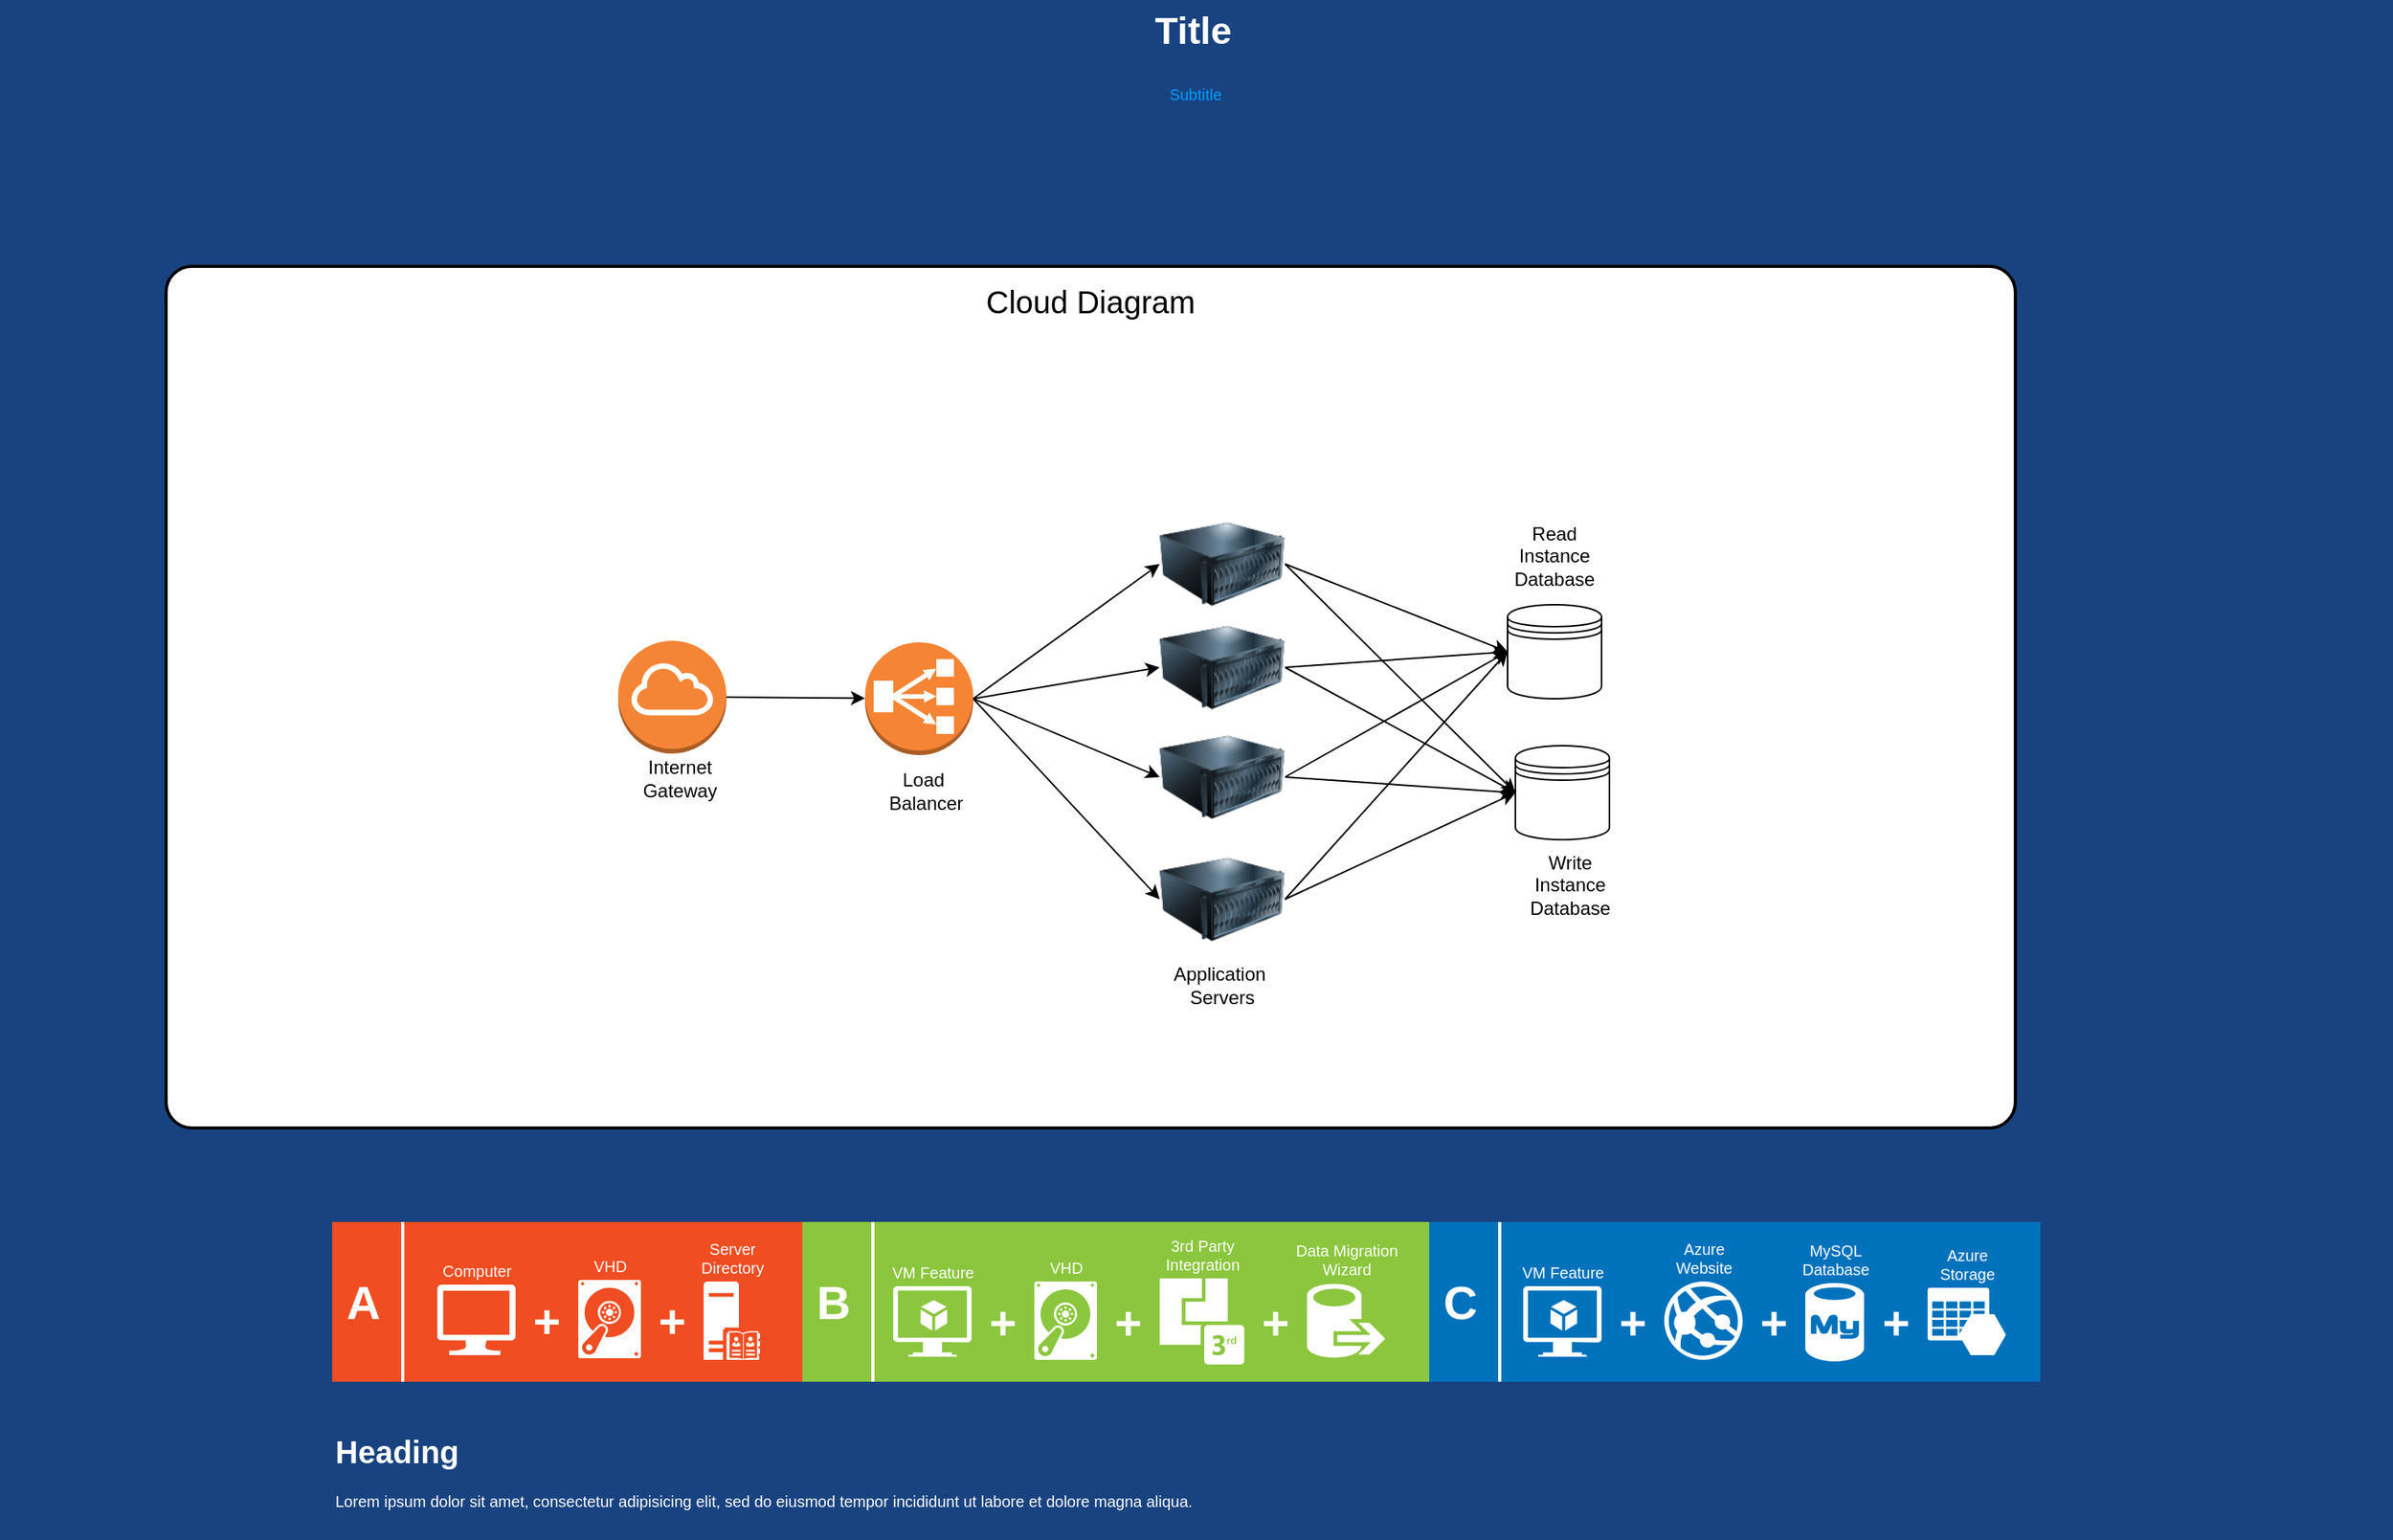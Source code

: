 <mxfile version="21.3.2" type="github">
  <diagram name="Page-1" id="7a6c530e-6e37-e111-ec74-82921da8cc10">
    <mxGraphModel dx="1588" dy="842" grid="1" gridSize="10" guides="1" tooltips="1" connect="1" arrows="1" fold="1" page="1" pageScale="1.5" pageWidth="1169" pageHeight="826" background="#184380" math="0" shadow="0">
      <root>
        <mxCell id="0" style=";html=1;" />
        <mxCell id="1" style=";html=1;" parent="0" />
        <mxCell id="23046e2b9bb16c14-116" value="Cloud Diagram&lt;br&gt;" style="whiteSpace=wrap;html=1;rounded=1;shadow=0;strokeWidth=2;fontSize=20;align=center;arcSize=3;verticalAlign=top;spacingTop=4;" parent="1" vertex="1">
          <mxGeometry x="220" y="210" width="1180" height="550" as="geometry" />
        </mxCell>
        <mxCell id="23046e2b9bb16c14-84" value="" style="rounded=0;whiteSpace=wrap;html=1;shadow=0;strokeWidth=2;fillColor=#F04D22;fontSize=12;fontColor=#FFFFFF;align=center;strokeColor=none;arcSize=6;verticalAlign=top;" parent="1" vertex="1">
          <mxGeometry x="326" y="820" width="300" height="102" as="geometry" />
        </mxCell>
        <mxCell id="23046e2b9bb16c14-85" value="" style="rounded=0;whiteSpace=wrap;html=1;shadow=0;strokeWidth=2;fillColor=#8BC63E;fontSize=12;fontColor=#FFFFFF;align=center;strokeColor=none;arcSize=6;verticalAlign=top;" parent="1" vertex="1">
          <mxGeometry x="626" y="820" width="400" height="102" as="geometry" />
        </mxCell>
        <mxCell id="23046e2b9bb16c14-86" value="" style="rounded=0;whiteSpace=wrap;html=1;shadow=0;strokeWidth=2;fillColor=#0072BC;fontSize=12;fontColor=#FFFFFF;align=center;strokeColor=none;arcSize=3;verticalAlign=top;" parent="1" vertex="1">
          <mxGeometry x="1026" y="820" width="390" height="102" as="geometry" />
        </mxCell>
        <mxCell id="23046e2b9bb16c14-87" value="A" style="text;html=1;strokeColor=none;fillColor=none;align=center;verticalAlign=middle;whiteSpace=wrap;rounded=1;shadow=0;fontSize=30;fontColor=#FFFFFF;fontStyle=1" parent="1" vertex="1">
          <mxGeometry x="326" y="853" width="40" height="35" as="geometry" />
        </mxCell>
        <mxCell id="23046e2b9bb16c14-88" value="B" style="text;html=1;strokeColor=none;fillColor=none;align=center;verticalAlign=middle;whiteSpace=wrap;rounded=1;shadow=0;fontSize=30;fontColor=#FFFFFF;fontStyle=1" parent="1" vertex="1">
          <mxGeometry x="626" y="853" width="40" height="35" as="geometry" />
        </mxCell>
        <mxCell id="23046e2b9bb16c14-89" value="C" style="text;html=1;strokeColor=none;fillColor=none;align=center;verticalAlign=middle;whiteSpace=wrap;rounded=1;shadow=0;fontSize=30;fontColor=#FFFFFF;fontStyle=1" parent="1" vertex="1">
          <mxGeometry x="1026" y="853" width="40" height="35" as="geometry" />
        </mxCell>
        <mxCell id="23046e2b9bb16c14-90" value="Computer" style="verticalLabelPosition=top;html=1;verticalAlign=bottom;strokeColor=none;fillColor=#FFFFFF;shape=mxgraph.azure.computer;rounded=0;shadow=0;fontSize=10;fontColor=#FFFFFF;align=center;labelPosition=center;" parent="1" vertex="1">
          <mxGeometry x="393" y="860" width="50" height="45" as="geometry" />
        </mxCell>
        <mxCell id="23046e2b9bb16c14-91" value="VHD" style="shadow=0;html=1;strokeColor=none;fillColor=#FFFFFF;labelPosition=center;verticalLabelPosition=top;verticalAlign=bottom;shape=mxgraph.azure.vhd;rounded=0;fontSize=10;fontColor=#FFFFFF;align=center;" parent="1" vertex="1">
          <mxGeometry x="483" y="857" width="40" height="50" as="geometry" />
        </mxCell>
        <mxCell id="23046e2b9bb16c14-92" value="+" style="text;html=1;strokeColor=none;fillColor=none;align=center;verticalAlign=middle;whiteSpace=wrap;rounded=1;shadow=0;fontSize=30;fontColor=#FFFFFF;fontStyle=1" parent="1" vertex="1">
          <mxGeometry x="443" y="865" width="40" height="35" as="geometry" />
        </mxCell>
        <mxCell id="23046e2b9bb16c14-93" value="+" style="text;html=1;strokeColor=none;fillColor=none;align=center;verticalAlign=middle;whiteSpace=wrap;rounded=1;shadow=0;fontSize=30;fontColor=#FFFFFF;fontStyle=1" parent="1" vertex="1">
          <mxGeometry x="523" y="865" width="40" height="35" as="geometry" />
        </mxCell>
        <mxCell id="23046e2b9bb16c14-94" value="Server&lt;div&gt;Directory&lt;/div&gt;" style="shadow=0;html=1;strokeColor=none;shape=mxgraph.mscae.enterprise.server_directory;fillColor=#FFFFFF;rounded=0;fontSize=10;fontColor=#FFFFFF;align=center;verticalAlign=bottom;labelPosition=center;verticalLabelPosition=top;" parent="1" vertex="1">
          <mxGeometry x="563" y="858" width="36" height="50" as="geometry" />
        </mxCell>
        <mxCell id="23046e2b9bb16c14-95" value="VM Feature" style="shadow=0;html=1;strokeColor=none;fillColor=#FFFFFF;labelPosition=center;verticalLabelPosition=top;verticalAlign=bottom;shape=mxgraph.azure.virtual_machine_feature;rounded=0;fontSize=10;fontColor=#FFFFFF;align=center;" parent="1" vertex="1">
          <mxGeometry x="684" y="861" width="50" height="45" as="geometry" />
        </mxCell>
        <mxCell id="23046e2b9bb16c14-96" value="+" style="text;html=1;strokeColor=none;fillColor=none;align=center;verticalAlign=middle;whiteSpace=wrap;rounded=1;shadow=0;fontSize=30;fontColor=#FFFFFF;fontStyle=1" parent="1" vertex="1">
          <mxGeometry x="734" y="866" width="40" height="35" as="geometry" />
        </mxCell>
        <mxCell id="23046e2b9bb16c14-97" value="VHD" style="shadow=0;html=1;strokeColor=none;fillColor=#FFFFFF;labelPosition=center;verticalLabelPosition=top;verticalAlign=bottom;shape=mxgraph.azure.vhd;rounded=0;fontSize=10;fontColor=#FFFFFF;align=center;" parent="1" vertex="1">
          <mxGeometry x="774" y="858" width="40" height="50" as="geometry" />
        </mxCell>
        <mxCell id="23046e2b9bb16c14-98" value="3rd Party&lt;div&gt;Integration&lt;/div&gt;" style="shadow=0;html=1;strokeColor=none;fillColor=#FFFFFF;labelPosition=center;verticalLabelPosition=top;verticalAlign=bottom;shape=mxgraph.office.communications.3rd_party_integration;rounded=0;fontSize=10;fontColor=#FFFFFF;align=center;" parent="1" vertex="1">
          <mxGeometry x="854" y="856" width="54" height="55" as="geometry" />
        </mxCell>
        <mxCell id="23046e2b9bb16c14-99" value="+" style="text;html=1;strokeColor=none;fillColor=none;align=center;verticalAlign=middle;whiteSpace=wrap;rounded=1;shadow=0;fontSize=30;fontColor=#FFFFFF;fontStyle=1" parent="1" vertex="1">
          <mxGeometry x="814" y="866" width="40" height="35" as="geometry" />
        </mxCell>
        <mxCell id="23046e2b9bb16c14-100" value="+" style="text;html=1;strokeColor=none;fillColor=none;align=center;verticalAlign=middle;whiteSpace=wrap;rounded=1;shadow=0;fontSize=30;fontColor=#FFFFFF;fontStyle=1" parent="1" vertex="1">
          <mxGeometry x="908" y="866" width="40" height="35" as="geometry" />
        </mxCell>
        <mxCell id="23046e2b9bb16c14-101" value="Data Migration&lt;div&gt;Wizard&lt;/div&gt;" style="shadow=0;html=1;strokeColor=none;shape=mxgraph.mscae.intune.data_migration_wizard;fillColor=#FFFFFF;rounded=0;fontSize=10;fontColor=#FFFFFF;align=center;verticalAlign=bottom;labelPosition=center;verticalLabelPosition=top;" parent="1" vertex="1">
          <mxGeometry x="948" y="859" width="50" height="48" as="geometry" />
        </mxCell>
        <mxCell id="23046e2b9bb16c14-102" value="VM Feature" style="shadow=0;html=1;strokeColor=none;fillColor=#FFFFFF;labelPosition=center;verticalLabelPosition=top;verticalAlign=bottom;shape=mxgraph.azure.virtual_machine_feature;rounded=0;fontSize=10;fontColor=#FFFFFF;align=center;" parent="1" vertex="1">
          <mxGeometry x="1086" y="861" width="50" height="45" as="geometry" />
        </mxCell>
        <mxCell id="23046e2b9bb16c14-103" value="" style="line;strokeWidth=2;direction=south;html=1;rounded=0;shadow=0;fillColor=none;fontSize=30;fontColor=#FFFFFF;align=center;strokeColor=#FFFFFF;" parent="1" vertex="1">
          <mxGeometry x="366" y="820" width="10" height="102" as="geometry" />
        </mxCell>
        <mxCell id="23046e2b9bb16c14-104" value="" style="line;strokeWidth=2;direction=south;html=1;rounded=0;shadow=0;fillColor=none;fontSize=30;fontColor=#FFFFFF;align=center;strokeColor=#FFFFFF;" parent="1" vertex="1">
          <mxGeometry x="666" y="820" width="10" height="102" as="geometry" />
        </mxCell>
        <mxCell id="23046e2b9bb16c14-105" value="" style="line;strokeWidth=2;direction=south;html=1;rounded=0;shadow=0;fillColor=none;fontSize=30;fontColor=#FFFFFF;align=center;strokeColor=#FFFFFF;" parent="1" vertex="1">
          <mxGeometry x="1066" y="820" width="10" height="102" as="geometry" />
        </mxCell>
        <mxCell id="23046e2b9bb16c14-106" value="+" style="text;html=1;strokeColor=none;fillColor=none;align=center;verticalAlign=middle;whiteSpace=wrap;rounded=1;shadow=0;fontSize=30;fontColor=#FFFFFF;fontStyle=1" parent="1" vertex="1">
          <mxGeometry x="1136" y="866" width="40" height="35" as="geometry" />
        </mxCell>
        <mxCell id="23046e2b9bb16c14-107" value="Azure&lt;div&gt;Website&lt;/div&gt;" style="verticalLabelPosition=top;html=1;verticalAlign=bottom;strokeColor=none;fillColor=#FFFFFF;shape=mxgraph.azure.azure_website;rounded=0;shadow=0;fontSize=10;fontColor=#FFFFFF;align=center;labelPosition=center;" parent="1" vertex="1">
          <mxGeometry x="1176" y="858" width="50" height="50" as="geometry" />
        </mxCell>
        <mxCell id="23046e2b9bb16c14-108" value="+" style="text;html=1;strokeColor=none;fillColor=none;align=center;verticalAlign=middle;whiteSpace=wrap;rounded=1;shadow=0;fontSize=30;fontColor=#FFFFFF;fontStyle=1" parent="1" vertex="1">
          <mxGeometry x="1226" y="866" width="40" height="35" as="geometry" />
        </mxCell>
        <mxCell id="23046e2b9bb16c14-109" value="MySQL&lt;div&gt;Database&lt;/div&gt;" style="verticalLabelPosition=top;html=1;verticalAlign=bottom;strokeColor=none;fillColor=#FFFFFF;shape=mxgraph.azure.mysql_database;rounded=0;shadow=0;fontSize=10;fontColor=#FFFFFF;align=center;labelPosition=center;" parent="1" vertex="1">
          <mxGeometry x="1266" y="859" width="37.5" height="50" as="geometry" />
        </mxCell>
        <mxCell id="23046e2b9bb16c14-110" value="+" style="text;html=1;strokeColor=none;fillColor=none;align=center;verticalAlign=middle;whiteSpace=wrap;rounded=1;shadow=0;fontSize=30;fontColor=#FFFFFF;fontStyle=1" parent="1" vertex="1">
          <mxGeometry x="1304" y="866" width="40" height="35" as="geometry" />
        </mxCell>
        <mxCell id="23046e2b9bb16c14-111" value="Azure&lt;div&gt;Storage&lt;/div&gt;" style="shadow=0;html=1;strokeColor=none;labelPosition=center;verticalLabelPosition=top;verticalAlign=bottom;shape=mxgraph.mscae.cloud.azure_storage;fillColor=#FFFFFF;rounded=0;fontSize=10;fontColor=#FFFFFF;align=center;" parent="1" vertex="1">
          <mxGeometry x="1344" y="862" width="50" height="43" as="geometry" />
        </mxCell>
        <mxCell id="23046e2b9bb16c14-113" value="Title" style="text;strokeColor=none;fillColor=none;html=1;fontSize=24;fontStyle=1;verticalAlign=middle;align=center;rounded=0;shadow=0;fontColor=#FFFFFF;" parent="1" vertex="1">
          <mxGeometry x="120" y="40" width="1510" height="40" as="geometry" />
        </mxCell>
        <mxCell id="23046e2b9bb16c14-114" value="Subtitle" style="text;html=1;strokeColor=none;fillColor=none;align=center;verticalAlign=middle;whiteSpace=wrap;rounded=0;shadow=0;fontSize=10;fontColor=#009BFF;" parent="1" vertex="1">
          <mxGeometry x="114" y="90" width="1526" height="20" as="geometry" />
        </mxCell>
        <mxCell id="23046e2b9bb16c14-115" value="&lt;h1&gt;Heading&lt;/h1&gt;&lt;p&gt;Lorem ipsum dolor sit amet, consectetur adipisicing elit, sed do eiusmod tempor incididunt ut labore et dolore magna aliqua.&lt;/p&gt;" style="text;html=1;strokeColor=none;fillColor=none;spacing=5;spacingTop=-20;whiteSpace=wrap;overflow=hidden;rounded=0;shadow=0;fontSize=10;fontColor=#FFFFFF;align=left;" parent="1" vertex="1">
          <mxGeometry x="323" y="952" width="1041" height="70" as="geometry" />
        </mxCell>
        <mxCell id="v7bwRpcAin1JP5-5srAd-14" style="edgeStyle=none;rounded=0;orthogonalLoop=1;jettySize=auto;html=1;exitX=1;exitY=0.5;exitDx=0;exitDy=0;exitPerimeter=0;entryX=0;entryY=0.5;entryDx=0;entryDy=0;" edge="1" parent="1" source="v7bwRpcAin1JP5-5srAd-2" target="v7bwRpcAin1JP5-5srAd-11">
          <mxGeometry relative="1" as="geometry" />
        </mxCell>
        <mxCell id="v7bwRpcAin1JP5-5srAd-15" style="edgeStyle=none;rounded=0;orthogonalLoop=1;jettySize=auto;html=1;exitX=1;exitY=0.5;exitDx=0;exitDy=0;exitPerimeter=0;entryX=0;entryY=0.5;entryDx=0;entryDy=0;" edge="1" parent="1" source="v7bwRpcAin1JP5-5srAd-2" target="v7bwRpcAin1JP5-5srAd-9">
          <mxGeometry relative="1" as="geometry" />
        </mxCell>
        <mxCell id="v7bwRpcAin1JP5-5srAd-16" style="edgeStyle=none;rounded=0;orthogonalLoop=1;jettySize=auto;html=1;exitX=1;exitY=0.5;exitDx=0;exitDy=0;exitPerimeter=0;entryX=0;entryY=0.5;entryDx=0;entryDy=0;" edge="1" parent="1" source="v7bwRpcAin1JP5-5srAd-2" target="v7bwRpcAin1JP5-5srAd-10">
          <mxGeometry relative="1" as="geometry" />
        </mxCell>
        <mxCell id="v7bwRpcAin1JP5-5srAd-17" style="edgeStyle=none;rounded=0;orthogonalLoop=1;jettySize=auto;html=1;exitX=1;exitY=0.5;exitDx=0;exitDy=0;exitPerimeter=0;entryX=0;entryY=0.5;entryDx=0;entryDy=0;" edge="1" parent="1" source="v7bwRpcAin1JP5-5srAd-2" target="v7bwRpcAin1JP5-5srAd-12">
          <mxGeometry relative="1" as="geometry" />
        </mxCell>
        <mxCell id="v7bwRpcAin1JP5-5srAd-2" value="" style="outlineConnect=0;dashed=0;verticalLabelPosition=bottom;verticalAlign=top;align=center;html=1;shape=mxgraph.aws3.classic_load_balancer;fillColor=#F58534;gradientColor=none;" vertex="1" parent="1">
          <mxGeometry x="666" y="450" width="69" height="72" as="geometry" />
        </mxCell>
        <mxCell id="v7bwRpcAin1JP5-5srAd-32" style="edgeStyle=none;rounded=0;orthogonalLoop=1;jettySize=auto;html=1;exitX=1;exitY=0.5;exitDx=0;exitDy=0;exitPerimeter=0;" edge="1" parent="1" source="v7bwRpcAin1JP5-5srAd-3" target="v7bwRpcAin1JP5-5srAd-2">
          <mxGeometry relative="1" as="geometry" />
        </mxCell>
        <mxCell id="v7bwRpcAin1JP5-5srAd-3" value="" style="outlineConnect=0;dashed=0;verticalLabelPosition=bottom;verticalAlign=top;align=center;html=1;shape=mxgraph.aws3.internet_gateway;fillColor=#F58536;gradientColor=none;" vertex="1" parent="1">
          <mxGeometry x="508.5" y="449" width="69" height="72" as="geometry" />
        </mxCell>
        <mxCell id="v7bwRpcAin1JP5-5srAd-6" value="Load&amp;nbsp;&lt;br&gt;Balancer" style="text;html=1;strokeColor=none;fillColor=none;align=center;verticalAlign=middle;whiteSpace=wrap;rounded=0;" vertex="1" parent="1">
          <mxGeometry x="675" y="530" width="60" height="30" as="geometry" />
        </mxCell>
        <mxCell id="v7bwRpcAin1JP5-5srAd-24" style="edgeStyle=none;rounded=0;orthogonalLoop=1;jettySize=auto;html=1;exitX=1;exitY=0.5;exitDx=0;exitDy=0;entryX=0;entryY=0.5;entryDx=0;entryDy=0;" edge="1" parent="1" source="v7bwRpcAin1JP5-5srAd-9" target="v7bwRpcAin1JP5-5srAd-20">
          <mxGeometry relative="1" as="geometry" />
        </mxCell>
        <mxCell id="v7bwRpcAin1JP5-5srAd-25" style="edgeStyle=none;rounded=0;orthogonalLoop=1;jettySize=auto;html=1;exitX=1;exitY=0.5;exitDx=0;exitDy=0;entryX=0;entryY=0.5;entryDx=0;entryDy=0;" edge="1" parent="1" source="v7bwRpcAin1JP5-5srAd-9" target="v7bwRpcAin1JP5-5srAd-21">
          <mxGeometry relative="1" as="geometry" />
        </mxCell>
        <mxCell id="v7bwRpcAin1JP5-5srAd-9" value="" style="image;html=1;image=img/lib/clip_art/computers/Server_128x128.png" vertex="1" parent="1">
          <mxGeometry x="854" y="360" width="80" height="80" as="geometry" />
        </mxCell>
        <mxCell id="v7bwRpcAin1JP5-5srAd-26" style="edgeStyle=none;rounded=0;orthogonalLoop=1;jettySize=auto;html=1;exitX=1;exitY=0.5;exitDx=0;exitDy=0;entryX=0;entryY=0.5;entryDx=0;entryDy=0;" edge="1" parent="1" source="v7bwRpcAin1JP5-5srAd-10" target="v7bwRpcAin1JP5-5srAd-20">
          <mxGeometry relative="1" as="geometry" />
        </mxCell>
        <mxCell id="v7bwRpcAin1JP5-5srAd-27" style="edgeStyle=none;rounded=0;orthogonalLoop=1;jettySize=auto;html=1;exitX=1;exitY=0.5;exitDx=0;exitDy=0;entryX=0;entryY=0.5;entryDx=0;entryDy=0;" edge="1" parent="1" source="v7bwRpcAin1JP5-5srAd-10" target="v7bwRpcAin1JP5-5srAd-21">
          <mxGeometry relative="1" as="geometry" />
        </mxCell>
        <mxCell id="v7bwRpcAin1JP5-5srAd-10" value="" style="image;html=1;image=img/lib/clip_art/computers/Server_128x128.png" vertex="1" parent="1">
          <mxGeometry x="854" y="426" width="80" height="80" as="geometry" />
        </mxCell>
        <mxCell id="v7bwRpcAin1JP5-5srAd-28" style="edgeStyle=none;rounded=0;orthogonalLoop=1;jettySize=auto;html=1;exitX=1;exitY=0.5;exitDx=0;exitDy=0;entryX=0;entryY=0.5;entryDx=0;entryDy=0;" edge="1" parent="1" source="v7bwRpcAin1JP5-5srAd-11" target="v7bwRpcAin1JP5-5srAd-20">
          <mxGeometry relative="1" as="geometry" />
        </mxCell>
        <mxCell id="v7bwRpcAin1JP5-5srAd-29" style="edgeStyle=none;rounded=0;orthogonalLoop=1;jettySize=auto;html=1;exitX=1;exitY=0.5;exitDx=0;exitDy=0;entryX=0;entryY=0.5;entryDx=0;entryDy=0;" edge="1" parent="1" source="v7bwRpcAin1JP5-5srAd-11" target="v7bwRpcAin1JP5-5srAd-21">
          <mxGeometry relative="1" as="geometry" />
        </mxCell>
        <mxCell id="v7bwRpcAin1JP5-5srAd-11" value="" style="image;html=1;image=img/lib/clip_art/computers/Server_128x128.png" vertex="1" parent="1">
          <mxGeometry x="854" y="496" width="80" height="80" as="geometry" />
        </mxCell>
        <mxCell id="v7bwRpcAin1JP5-5srAd-30" style="edgeStyle=none;rounded=0;orthogonalLoop=1;jettySize=auto;html=1;exitX=1;exitY=0.5;exitDx=0;exitDy=0;entryX=0;entryY=0.5;entryDx=0;entryDy=0;" edge="1" parent="1" source="v7bwRpcAin1JP5-5srAd-12" target="v7bwRpcAin1JP5-5srAd-20">
          <mxGeometry relative="1" as="geometry" />
        </mxCell>
        <mxCell id="v7bwRpcAin1JP5-5srAd-31" style="edgeStyle=none;rounded=0;orthogonalLoop=1;jettySize=auto;html=1;exitX=1;exitY=0.5;exitDx=0;exitDy=0;entryX=0;entryY=0.5;entryDx=0;entryDy=0;" edge="1" parent="1" source="v7bwRpcAin1JP5-5srAd-12" target="v7bwRpcAin1JP5-5srAd-21">
          <mxGeometry relative="1" as="geometry" />
        </mxCell>
        <mxCell id="v7bwRpcAin1JP5-5srAd-12" value="" style="image;html=1;image=img/lib/clip_art/computers/Server_128x128.png" vertex="1" parent="1">
          <mxGeometry x="854" y="574" width="80" height="80" as="geometry" />
        </mxCell>
        <mxCell id="v7bwRpcAin1JP5-5srAd-18" value="Application&amp;nbsp;&lt;br&gt;Servers" style="text;html=1;strokeColor=none;fillColor=none;align=center;verticalAlign=middle;whiteSpace=wrap;rounded=0;" vertex="1" parent="1">
          <mxGeometry x="864" y="654" width="60" height="30" as="geometry" />
        </mxCell>
        <mxCell id="v7bwRpcAin1JP5-5srAd-20" value="" style="shape=datastore;whiteSpace=wrap;html=1;" vertex="1" parent="1">
          <mxGeometry x="1076" y="426" width="60" height="60" as="geometry" />
        </mxCell>
        <mxCell id="v7bwRpcAin1JP5-5srAd-21" value="" style="shape=datastore;whiteSpace=wrap;html=1;" vertex="1" parent="1">
          <mxGeometry x="1081" y="516" width="60" height="60" as="geometry" />
        </mxCell>
        <mxCell id="v7bwRpcAin1JP5-5srAd-22" value="Read Instance Database" style="text;html=1;strokeColor=none;fillColor=none;align=center;verticalAlign=middle;whiteSpace=wrap;rounded=0;" vertex="1" parent="1">
          <mxGeometry x="1076" y="380" width="60" height="30" as="geometry" />
        </mxCell>
        <mxCell id="v7bwRpcAin1JP5-5srAd-23" value="Write Instance Database" style="text;html=1;strokeColor=none;fillColor=none;align=center;verticalAlign=middle;whiteSpace=wrap;rounded=0;" vertex="1" parent="1">
          <mxGeometry x="1086" y="590" width="60" height="30" as="geometry" />
        </mxCell>
        <mxCell id="v7bwRpcAin1JP5-5srAd-33" value="Internet Gateway" style="text;html=1;strokeColor=none;fillColor=none;align=center;verticalAlign=middle;whiteSpace=wrap;rounded=0;" vertex="1" parent="1">
          <mxGeometry x="517.5" y="522" width="60" height="30" as="geometry" />
        </mxCell>
      </root>
    </mxGraphModel>
  </diagram>
</mxfile>
